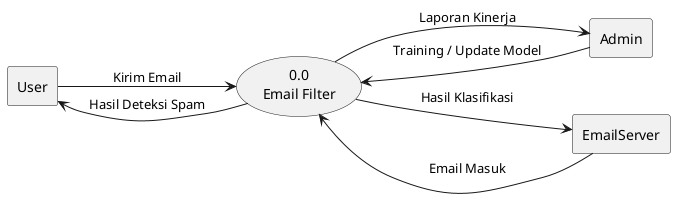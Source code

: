 @startuml DFD_Context
left to right direction
' Context Level DFD: Sistem Deteksi Spam Email

rectangle User
rectangle Admin
rectangle EmailServer

usecase "0.0\nEmail Filter" as System

User --> System : Kirim Email
System --> User : Hasil Deteksi Spam

Admin --> System : Training / Update Model
System --> Admin : Laporan Kinerja

EmailServer --> System : Email Masuk
System --> EmailServer : Hasil Klasifikasi

@enduml